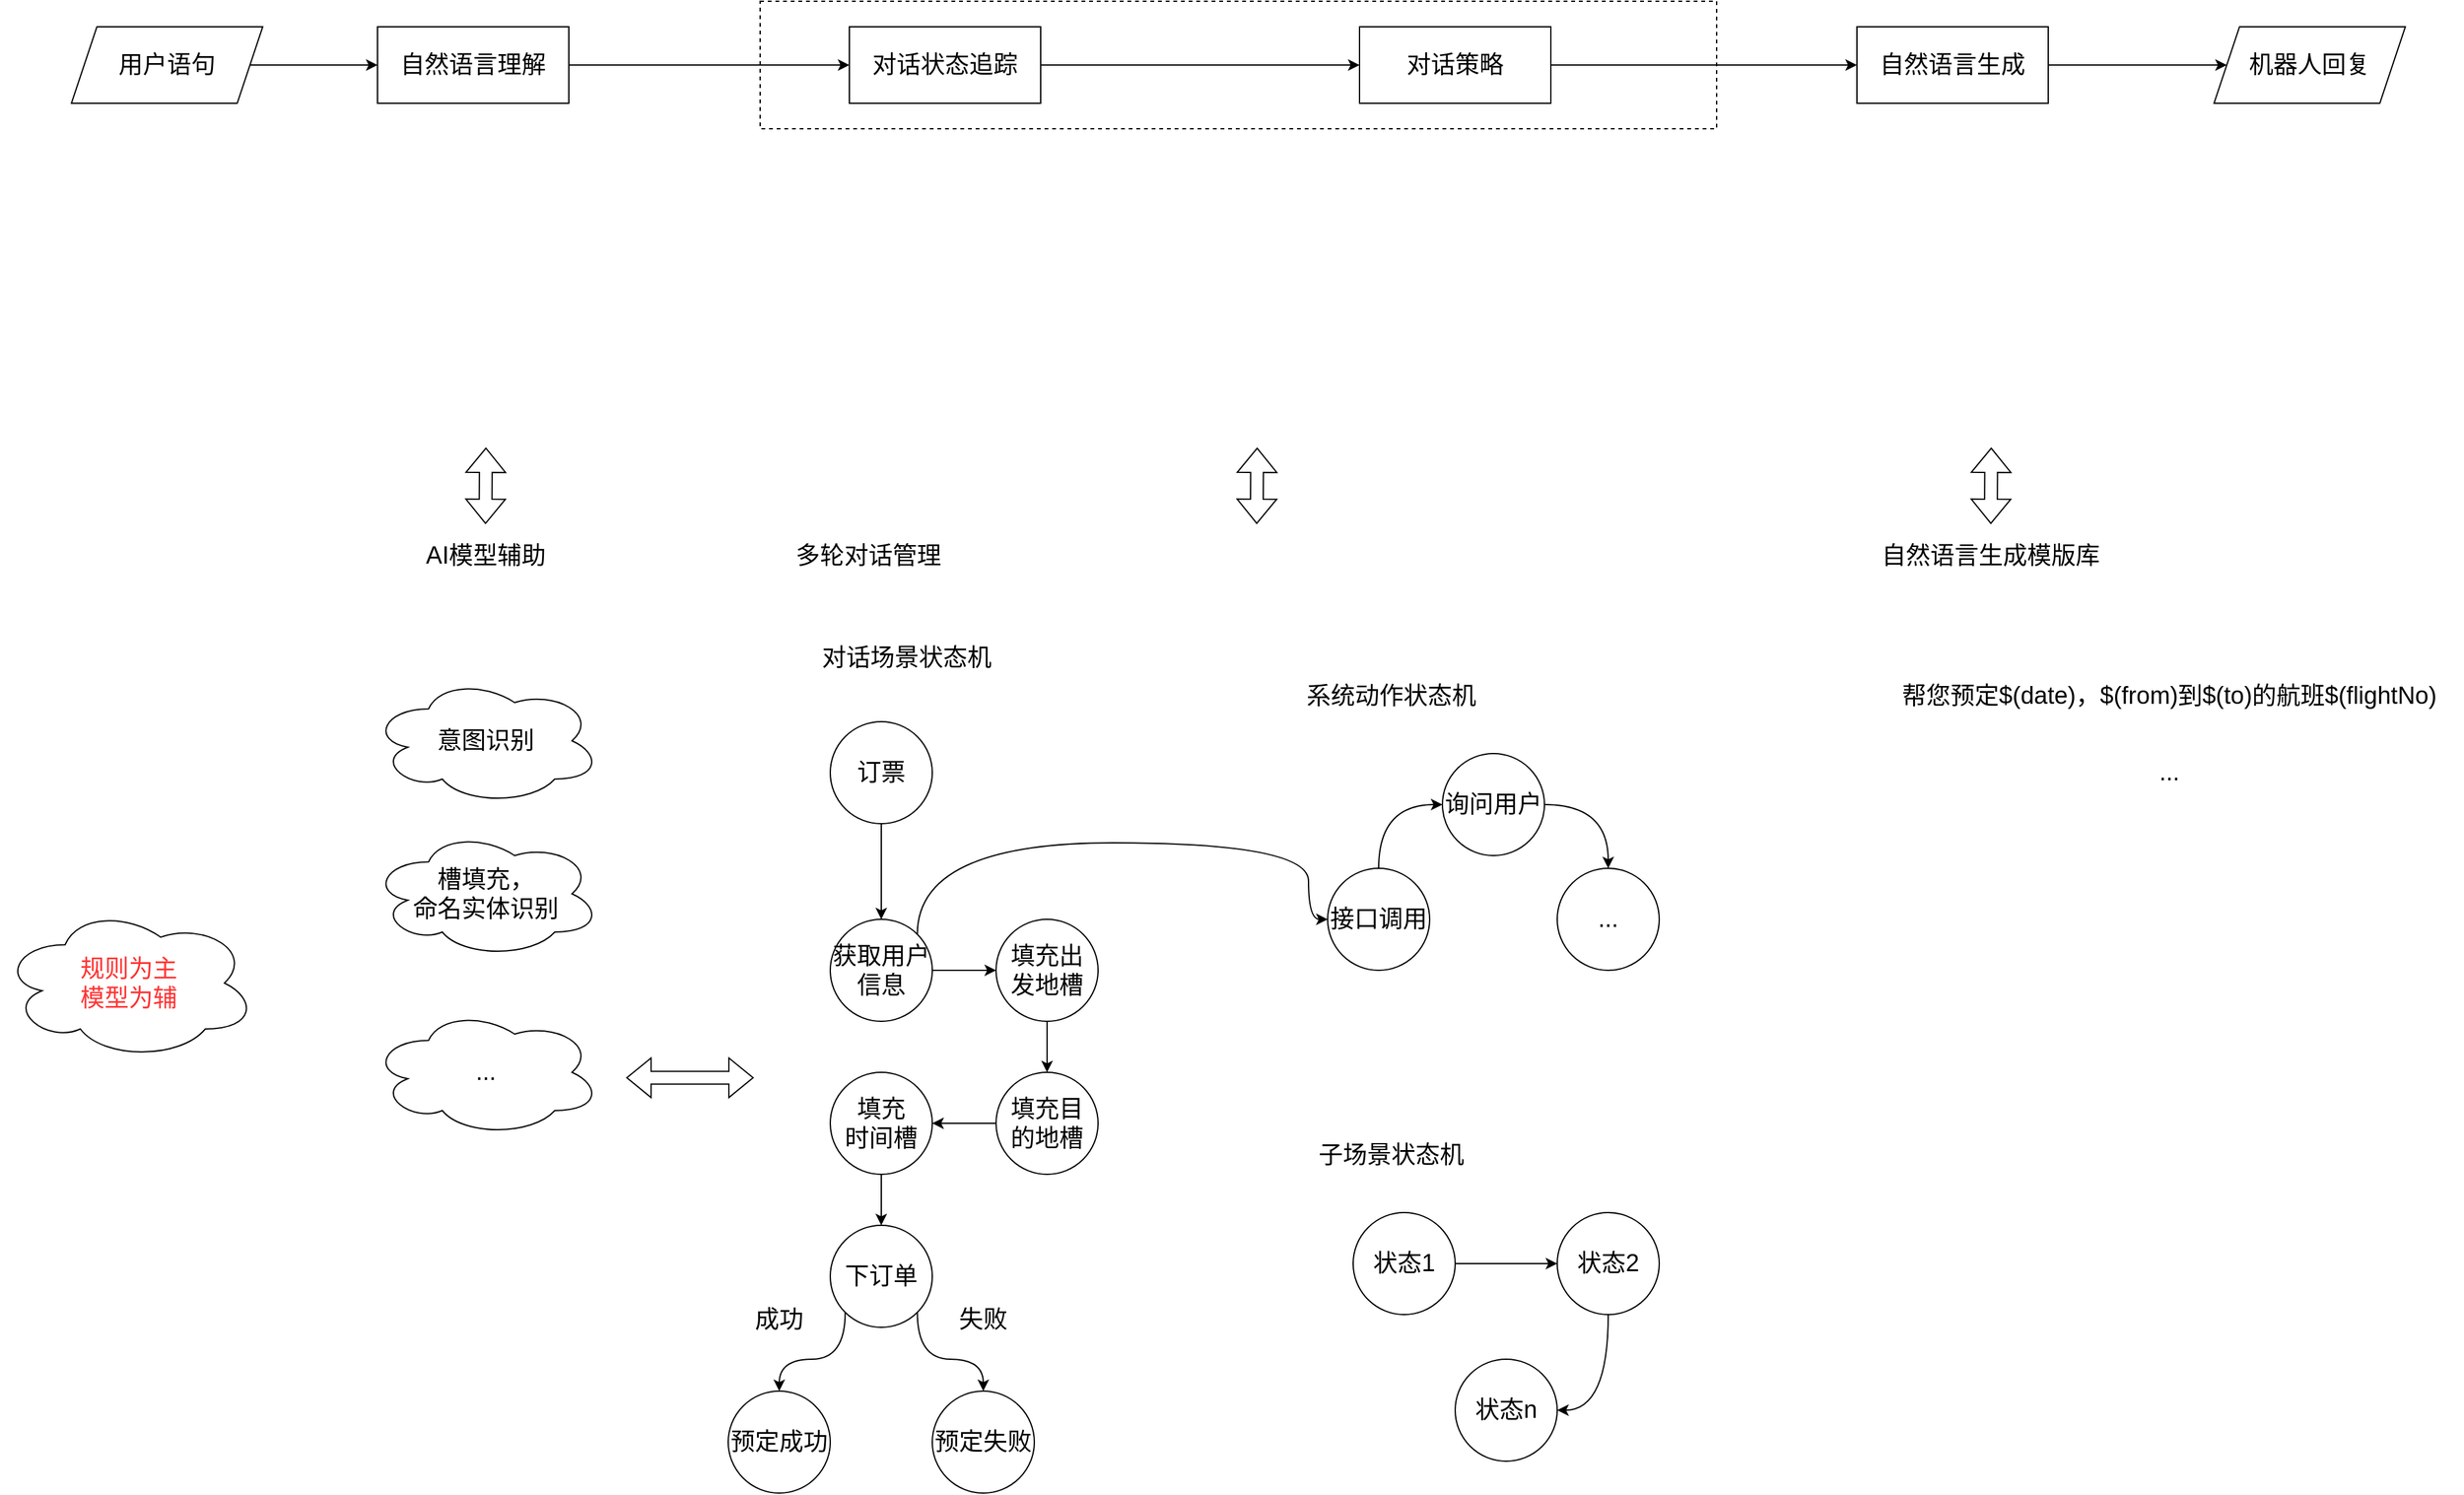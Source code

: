<mxfile version="16.0.3" type="github">
  <diagram id="rdF5DC8ADCqOEM-56Y4E" name="第 1 页">
    <mxGraphModel dx="1584" dy="516" grid="1" gridSize="10" guides="1" tooltips="1" connect="1" arrows="1" fold="1" page="1" pageScale="1" pageWidth="827" pageHeight="1169" math="0" shadow="0">
      <root>
        <mxCell id="0" />
        <mxCell id="1" parent="0" />
        <mxCell id="FymUpO2ddn1shdIVuSi2-87" style="edgeStyle=orthogonalEdgeStyle;curved=1;rounded=0;orthogonalLoop=1;jettySize=auto;html=1;exitX=0.5;exitY=1;exitDx=0;exitDy=0;entryX=0.5;entryY=0;entryDx=0;entryDy=0;fontSize=19;fontColor=#000000;" edge="1" parent="1" source="FymUpO2ddn1shdIVuSi2-1" target="FymUpO2ddn1shdIVuSi2-85">
          <mxGeometry relative="1" as="geometry" />
        </mxCell>
        <mxCell id="FymUpO2ddn1shdIVuSi2-1" value="&lt;span style=&quot;font-size: 19px&quot;&gt;订票&lt;/span&gt;" style="ellipse;whiteSpace=wrap;html=1;aspect=fixed;" vertex="1" parent="1">
          <mxGeometry x="565" y="695" width="80" height="80" as="geometry" />
        </mxCell>
        <mxCell id="FymUpO2ddn1shdIVuSi2-7" style="edgeStyle=orthogonalEdgeStyle;curved=1;rounded=0;orthogonalLoop=1;jettySize=auto;html=1;exitX=0.5;exitY=1;exitDx=0;exitDy=0;entryX=0.5;entryY=0;entryDx=0;entryDy=0;fontSize=19;" edge="1" parent="1" source="FymUpO2ddn1shdIVuSi2-3" target="FymUpO2ddn1shdIVuSi2-4">
          <mxGeometry relative="1" as="geometry" />
        </mxCell>
        <mxCell id="FymUpO2ddn1shdIVuSi2-3" value="&lt;span style=&quot;font-size: 19px&quot;&gt;填充出&lt;br&gt;发地槽&lt;/span&gt;" style="ellipse;whiteSpace=wrap;html=1;aspect=fixed;" vertex="1" parent="1">
          <mxGeometry x="695" y="850" width="80" height="80" as="geometry" />
        </mxCell>
        <mxCell id="FymUpO2ddn1shdIVuSi2-8" style="edgeStyle=orthogonalEdgeStyle;curved=1;rounded=0;orthogonalLoop=1;jettySize=auto;html=1;exitX=0;exitY=0.5;exitDx=0;exitDy=0;entryX=1;entryY=0.5;entryDx=0;entryDy=0;fontSize=19;" edge="1" parent="1" source="FymUpO2ddn1shdIVuSi2-4" target="FymUpO2ddn1shdIVuSi2-5">
          <mxGeometry relative="1" as="geometry" />
        </mxCell>
        <mxCell id="FymUpO2ddn1shdIVuSi2-4" value="&lt;span style=&quot;font-size: 19px&quot;&gt;填充目&lt;br&gt;的地槽&lt;/span&gt;" style="ellipse;whiteSpace=wrap;html=1;aspect=fixed;" vertex="1" parent="1">
          <mxGeometry x="695" y="970" width="80" height="80" as="geometry" />
        </mxCell>
        <mxCell id="FymUpO2ddn1shdIVuSi2-86" style="edgeStyle=orthogonalEdgeStyle;curved=1;rounded=0;orthogonalLoop=1;jettySize=auto;html=1;exitX=0.5;exitY=1;exitDx=0;exitDy=0;entryX=0.5;entryY=0;entryDx=0;entryDy=0;fontSize=19;fontColor=#000000;" edge="1" parent="1" source="FymUpO2ddn1shdIVuSi2-5" target="FymUpO2ddn1shdIVuSi2-77">
          <mxGeometry relative="1" as="geometry" />
        </mxCell>
        <mxCell id="FymUpO2ddn1shdIVuSi2-5" value="&lt;span style=&quot;font-size: 19px&quot;&gt;填充&lt;br&gt;时间槽&lt;/span&gt;" style="ellipse;whiteSpace=wrap;html=1;aspect=fixed;" vertex="1" parent="1">
          <mxGeometry x="565" y="970" width="80" height="80" as="geometry" />
        </mxCell>
        <mxCell id="FymUpO2ddn1shdIVuSi2-17" style="edgeStyle=orthogonalEdgeStyle;curved=1;rounded=0;orthogonalLoop=1;jettySize=auto;html=1;exitX=0.5;exitY=0;exitDx=0;exitDy=0;entryX=0;entryY=0.5;entryDx=0;entryDy=0;fontSize=19;" edge="1" parent="1" source="FymUpO2ddn1shdIVuSi2-10" target="FymUpO2ddn1shdIVuSi2-16">
          <mxGeometry relative="1" as="geometry" />
        </mxCell>
        <mxCell id="FymUpO2ddn1shdIVuSi2-10" value="&lt;span style=&quot;font-size: 19px&quot;&gt;接口调用&lt;/span&gt;" style="ellipse;whiteSpace=wrap;html=1;aspect=fixed;" vertex="1" parent="1">
          <mxGeometry x="955" y="810" width="80" height="80" as="geometry" />
        </mxCell>
        <mxCell id="FymUpO2ddn1shdIVuSi2-11" value="&lt;font style=&quot;font-size: 19px&quot;&gt;...&lt;/font&gt;" style="ellipse;whiteSpace=wrap;html=1;aspect=fixed;" vertex="1" parent="1">
          <mxGeometry x="1135" y="810" width="80" height="80" as="geometry" />
        </mxCell>
        <mxCell id="FymUpO2ddn1shdIVuSi2-18" style="edgeStyle=orthogonalEdgeStyle;curved=1;rounded=0;orthogonalLoop=1;jettySize=auto;html=1;exitX=1;exitY=0.5;exitDx=0;exitDy=0;fontSize=19;" edge="1" parent="1" source="FymUpO2ddn1shdIVuSi2-16" target="FymUpO2ddn1shdIVuSi2-11">
          <mxGeometry relative="1" as="geometry" />
        </mxCell>
        <mxCell id="FymUpO2ddn1shdIVuSi2-16" value="&lt;span style=&quot;font-size: 19px&quot;&gt;询问用户&lt;/span&gt;" style="ellipse;whiteSpace=wrap;html=1;aspect=fixed;" vertex="1" parent="1">
          <mxGeometry x="1045" y="720" width="80" height="80" as="geometry" />
        </mxCell>
        <mxCell id="FymUpO2ddn1shdIVuSi2-20" value="系统动作状态机" style="text;html=1;strokeColor=none;fillColor=none;align=center;verticalAlign=middle;whiteSpace=wrap;rounded=0;dashed=1;fontSize=19;" vertex="1" parent="1">
          <mxGeometry x="935" y="660" width="140" height="30" as="geometry" />
        </mxCell>
        <mxCell id="FymUpO2ddn1shdIVuSi2-21" value="对话场景状态机" style="text;html=1;strokeColor=none;fillColor=none;align=center;verticalAlign=middle;whiteSpace=wrap;rounded=0;dashed=1;fontSize=19;" vertex="1" parent="1">
          <mxGeometry x="555" y="630" width="140" height="30" as="geometry" />
        </mxCell>
        <mxCell id="FymUpO2ddn1shdIVuSi2-29" style="edgeStyle=orthogonalEdgeStyle;curved=1;rounded=0;orthogonalLoop=1;jettySize=auto;html=1;exitX=1;exitY=0.5;exitDx=0;exitDy=0;fontSize=19;" edge="1" parent="1" source="FymUpO2ddn1shdIVuSi2-25" target="FymUpO2ddn1shdIVuSi2-27">
          <mxGeometry relative="1" as="geometry" />
        </mxCell>
        <mxCell id="FymUpO2ddn1shdIVuSi2-25" value="&lt;span style=&quot;font-size: 19px&quot;&gt;状态1&lt;/span&gt;" style="ellipse;whiteSpace=wrap;html=1;aspect=fixed;" vertex="1" parent="1">
          <mxGeometry x="975" y="1080" width="80" height="80" as="geometry" />
        </mxCell>
        <mxCell id="FymUpO2ddn1shdIVuSi2-30" style="edgeStyle=orthogonalEdgeStyle;curved=1;rounded=0;orthogonalLoop=1;jettySize=auto;html=1;exitX=0.5;exitY=1;exitDx=0;exitDy=0;entryX=1;entryY=0.5;entryDx=0;entryDy=0;fontSize=19;" edge="1" parent="1" source="FymUpO2ddn1shdIVuSi2-27" target="FymUpO2ddn1shdIVuSi2-28">
          <mxGeometry relative="1" as="geometry" />
        </mxCell>
        <mxCell id="FymUpO2ddn1shdIVuSi2-27" value="&lt;span style=&quot;font-size: 19px&quot;&gt;状态2&lt;/span&gt;" style="ellipse;whiteSpace=wrap;html=1;aspect=fixed;" vertex="1" parent="1">
          <mxGeometry x="1135" y="1080" width="80" height="80" as="geometry" />
        </mxCell>
        <mxCell id="FymUpO2ddn1shdIVuSi2-28" value="&lt;span style=&quot;font-size: 19px&quot;&gt;状态n&lt;/span&gt;" style="ellipse;whiteSpace=wrap;html=1;aspect=fixed;" vertex="1" parent="1">
          <mxGeometry x="1055" y="1195" width="80" height="80" as="geometry" />
        </mxCell>
        <mxCell id="FymUpO2ddn1shdIVuSi2-35" value="子场景状态机" style="text;html=1;strokeColor=none;fillColor=none;align=center;verticalAlign=middle;whiteSpace=wrap;rounded=0;dashed=1;fontSize=19;" vertex="1" parent="1">
          <mxGeometry x="935" y="1020" width="140" height="30" as="geometry" />
        </mxCell>
        <mxCell id="FymUpO2ddn1shdIVuSi2-36" value="意图识别" style="ellipse;shape=cloud;whiteSpace=wrap;html=1;fontSize=19;fillColor=none;" vertex="1" parent="1">
          <mxGeometry x="205" y="660" width="180" height="100" as="geometry" />
        </mxCell>
        <mxCell id="FymUpO2ddn1shdIVuSi2-39" value="槽填充，&lt;br&gt;命名实体识别" style="ellipse;shape=cloud;whiteSpace=wrap;html=1;fontSize=19;fillColor=none;" vertex="1" parent="1">
          <mxGeometry x="205" y="780" width="180" height="100" as="geometry" />
        </mxCell>
        <mxCell id="FymUpO2ddn1shdIVuSi2-42" value="..." style="ellipse;shape=cloud;whiteSpace=wrap;html=1;fontSize=19;fillColor=none;" vertex="1" parent="1">
          <mxGeometry x="205" y="920" width="180" height="100" as="geometry" />
        </mxCell>
        <mxCell id="FymUpO2ddn1shdIVuSi2-45" value="" style="shape=flexArrow;endArrow=classic;startArrow=classic;html=1;rounded=0;fontSize=19;curved=1;" edge="1" parent="1">
          <mxGeometry width="100" height="100" relative="1" as="geometry">
            <mxPoint x="405" y="974.29" as="sourcePoint" />
            <mxPoint x="505" y="974.29" as="targetPoint" />
          </mxGeometry>
        </mxCell>
        <mxCell id="FymUpO2ddn1shdIVuSi2-46" value="AI模型辅助" style="text;html=1;strokeColor=none;fillColor=none;align=center;verticalAlign=middle;whiteSpace=wrap;rounded=0;dashed=1;fontSize=19;" vertex="1" parent="1">
          <mxGeometry x="225" y="550" width="140" height="30" as="geometry" />
        </mxCell>
        <mxCell id="FymUpO2ddn1shdIVuSi2-48" value="多轮对话管理" style="text;html=1;strokeColor=none;fillColor=none;align=center;verticalAlign=middle;whiteSpace=wrap;rounded=0;dashed=1;fontSize=19;" vertex="1" parent="1">
          <mxGeometry x="525" y="550" width="140" height="30" as="geometry" />
        </mxCell>
        <mxCell id="FymUpO2ddn1shdIVuSi2-52" value="&lt;font color=&quot;#ff3333&quot;&gt;规则为主&lt;br&gt;模型为辅&lt;/font&gt;" style="ellipse;shape=cloud;whiteSpace=wrap;html=1;fontSize=19;fillColor=none;" vertex="1" parent="1">
          <mxGeometry x="-85" y="840" width="200" height="120" as="geometry" />
        </mxCell>
        <mxCell id="FymUpO2ddn1shdIVuSi2-61" style="edgeStyle=orthogonalEdgeStyle;curved=1;rounded=0;orthogonalLoop=1;jettySize=auto;html=1;exitX=1;exitY=0.5;exitDx=0;exitDy=0;entryX=0;entryY=0.5;entryDx=0;entryDy=0;fontSize=19;fontColor=#000000;" edge="1" parent="1" source="FymUpO2ddn1shdIVuSi2-54" target="FymUpO2ddn1shdIVuSi2-56">
          <mxGeometry relative="1" as="geometry" />
        </mxCell>
        <mxCell id="FymUpO2ddn1shdIVuSi2-54" value="&lt;font color=&quot;#000000&quot;&gt;用户语句&lt;/font&gt;" style="shape=parallelogram;perimeter=parallelogramPerimeter;whiteSpace=wrap;html=1;fixedSize=1;fontSize=19;fontColor=#FF3333;fillColor=none;" vertex="1" parent="1">
          <mxGeometry x="-30" y="150" width="150" height="60" as="geometry" />
        </mxCell>
        <mxCell id="FymUpO2ddn1shdIVuSi2-62" style="edgeStyle=orthogonalEdgeStyle;curved=1;rounded=0;orthogonalLoop=1;jettySize=auto;html=1;exitX=1;exitY=0.5;exitDx=0;exitDy=0;entryX=0;entryY=0.5;entryDx=0;entryDy=0;fontSize=19;fontColor=#000000;" edge="1" parent="1" source="FymUpO2ddn1shdIVuSi2-56" target="FymUpO2ddn1shdIVuSi2-57">
          <mxGeometry relative="1" as="geometry" />
        </mxCell>
        <mxCell id="FymUpO2ddn1shdIVuSi2-56" value="自然语言理解" style="rounded=0;whiteSpace=wrap;html=1;fontSize=19;fontColor=#000000;fillColor=none;" vertex="1" parent="1">
          <mxGeometry x="210" y="150" width="150" height="60" as="geometry" />
        </mxCell>
        <mxCell id="FymUpO2ddn1shdIVuSi2-63" style="edgeStyle=orthogonalEdgeStyle;curved=1;rounded=0;orthogonalLoop=1;jettySize=auto;html=1;exitX=1;exitY=0.5;exitDx=0;exitDy=0;entryX=0;entryY=0.5;entryDx=0;entryDy=0;fontSize=19;fontColor=#000000;" edge="1" parent="1" source="FymUpO2ddn1shdIVuSi2-57" target="FymUpO2ddn1shdIVuSi2-58">
          <mxGeometry relative="1" as="geometry" />
        </mxCell>
        <mxCell id="FymUpO2ddn1shdIVuSi2-57" value="对话状态追踪" style="rounded=0;whiteSpace=wrap;html=1;fontSize=19;fontColor=#000000;fillColor=none;" vertex="1" parent="1">
          <mxGeometry x="580" y="150" width="150" height="60" as="geometry" />
        </mxCell>
        <mxCell id="FymUpO2ddn1shdIVuSi2-64" style="edgeStyle=orthogonalEdgeStyle;curved=1;rounded=0;orthogonalLoop=1;jettySize=auto;html=1;exitX=1;exitY=0.5;exitDx=0;exitDy=0;entryX=0;entryY=0.5;entryDx=0;entryDy=0;fontSize=19;fontColor=#000000;" edge="1" parent="1" source="FymUpO2ddn1shdIVuSi2-58" target="FymUpO2ddn1shdIVuSi2-59">
          <mxGeometry relative="1" as="geometry" />
        </mxCell>
        <mxCell id="FymUpO2ddn1shdIVuSi2-58" value="对话策略" style="rounded=0;whiteSpace=wrap;html=1;fontSize=19;fontColor=#000000;fillColor=none;" vertex="1" parent="1">
          <mxGeometry x="980" y="150" width="150" height="60" as="geometry" />
        </mxCell>
        <mxCell id="FymUpO2ddn1shdIVuSi2-65" style="edgeStyle=orthogonalEdgeStyle;curved=1;rounded=0;orthogonalLoop=1;jettySize=auto;html=1;exitX=1;exitY=0.5;exitDx=0;exitDy=0;entryX=0;entryY=0.5;entryDx=0;entryDy=0;fontSize=19;fontColor=#000000;" edge="1" parent="1" source="FymUpO2ddn1shdIVuSi2-59" target="FymUpO2ddn1shdIVuSi2-60">
          <mxGeometry relative="1" as="geometry" />
        </mxCell>
        <mxCell id="FymUpO2ddn1shdIVuSi2-59" value="自然语言生成" style="rounded=0;whiteSpace=wrap;html=1;fontSize=19;fontColor=#000000;fillColor=none;" vertex="1" parent="1">
          <mxGeometry x="1370" y="150" width="150" height="60" as="geometry" />
        </mxCell>
        <mxCell id="FymUpO2ddn1shdIVuSi2-60" value="&lt;font color=&quot;#000000&quot;&gt;&lt;span&gt;机器人回复&lt;/span&gt;&lt;/font&gt;" style="shape=parallelogram;perimeter=parallelogramPerimeter;whiteSpace=wrap;html=1;fixedSize=1;fontSize=19;fontColor=#FF3333;fillColor=none;" vertex="1" parent="1">
          <mxGeometry x="1650" y="150" width="150" height="60" as="geometry" />
        </mxCell>
        <mxCell id="FymUpO2ddn1shdIVuSi2-67" value="" style="shape=flexArrow;endArrow=classic;startArrow=classic;html=1;rounded=0;fontSize=19;fontColor=#000000;curved=1;" edge="1" parent="1">
          <mxGeometry width="100" height="100" relative="1" as="geometry">
            <mxPoint x="294.67" y="540" as="sourcePoint" />
            <mxPoint x="295" y="480" as="targetPoint" />
          </mxGeometry>
        </mxCell>
        <mxCell id="FymUpO2ddn1shdIVuSi2-68" value="" style="rounded=0;whiteSpace=wrap;html=1;fontSize=19;fontColor=#000000;fillColor=none;dashed=1;" vertex="1" parent="1">
          <mxGeometry x="510" y="130" width="750" height="100" as="geometry" />
        </mxCell>
        <mxCell id="FymUpO2ddn1shdIVuSi2-70" value="" style="shape=flexArrow;endArrow=classic;startArrow=classic;html=1;rounded=0;fontSize=19;fontColor=#000000;curved=1;" edge="1" parent="1">
          <mxGeometry width="100" height="100" relative="1" as="geometry">
            <mxPoint x="899.41" y="540" as="sourcePoint" />
            <mxPoint x="899.74" y="480" as="targetPoint" />
          </mxGeometry>
        </mxCell>
        <mxCell id="FymUpO2ddn1shdIVuSi2-71" value="帮您预定$(date)，$(from)到$(to)的航班$(flightNo)" style="text;html=1;strokeColor=none;fillColor=none;align=center;verticalAlign=middle;whiteSpace=wrap;rounded=0;dashed=1;fontSize=19;fontColor=#000000;" vertex="1" parent="1">
          <mxGeometry x="1385" y="660" width="460" height="30" as="geometry" />
        </mxCell>
        <mxCell id="FymUpO2ddn1shdIVuSi2-73" value="..." style="text;html=1;strokeColor=none;fillColor=none;align=center;verticalAlign=middle;whiteSpace=wrap;rounded=0;dashed=1;fontSize=19;fontColor=#000000;" vertex="1" parent="1">
          <mxGeometry x="1385" y="720" width="460" height="30" as="geometry" />
        </mxCell>
        <mxCell id="FymUpO2ddn1shdIVuSi2-75" value="自然语言生成模版库" style="text;html=1;strokeColor=none;fillColor=none;align=center;verticalAlign=middle;whiteSpace=wrap;rounded=0;dashed=1;fontSize=19;" vertex="1" parent="1">
          <mxGeometry x="1375" y="550" width="200" height="30" as="geometry" />
        </mxCell>
        <mxCell id="FymUpO2ddn1shdIVuSi2-76" value="" style="shape=flexArrow;endArrow=classic;startArrow=classic;html=1;rounded=0;fontSize=19;fontColor=#000000;curved=1;" edge="1" parent="1">
          <mxGeometry width="100" height="100" relative="1" as="geometry">
            <mxPoint x="1475" y="540" as="sourcePoint" />
            <mxPoint x="1475.33" y="480" as="targetPoint" />
          </mxGeometry>
        </mxCell>
        <mxCell id="FymUpO2ddn1shdIVuSi2-81" style="edgeStyle=orthogonalEdgeStyle;curved=1;rounded=0;orthogonalLoop=1;jettySize=auto;html=1;exitX=0;exitY=1;exitDx=0;exitDy=0;entryX=0.5;entryY=0;entryDx=0;entryDy=0;fontSize=19;fontColor=#000000;" edge="1" parent="1" source="FymUpO2ddn1shdIVuSi2-77" target="FymUpO2ddn1shdIVuSi2-78">
          <mxGeometry relative="1" as="geometry" />
        </mxCell>
        <mxCell id="FymUpO2ddn1shdIVuSi2-82" style="edgeStyle=orthogonalEdgeStyle;curved=1;rounded=0;orthogonalLoop=1;jettySize=auto;html=1;exitX=1;exitY=1;exitDx=0;exitDy=0;entryX=0.5;entryY=0;entryDx=0;entryDy=0;fontSize=19;fontColor=#000000;" edge="1" parent="1" source="FymUpO2ddn1shdIVuSi2-77" target="FymUpO2ddn1shdIVuSi2-79">
          <mxGeometry relative="1" as="geometry" />
        </mxCell>
        <mxCell id="FymUpO2ddn1shdIVuSi2-77" value="&lt;span style=&quot;font-size: 19px&quot;&gt;下订单&lt;/span&gt;" style="ellipse;whiteSpace=wrap;html=1;aspect=fixed;" vertex="1" parent="1">
          <mxGeometry x="565" y="1090" width="80" height="80" as="geometry" />
        </mxCell>
        <mxCell id="FymUpO2ddn1shdIVuSi2-78" value="&lt;span style=&quot;font-size: 19px&quot;&gt;预定成功&lt;/span&gt;" style="ellipse;whiteSpace=wrap;html=1;aspect=fixed;" vertex="1" parent="1">
          <mxGeometry x="485" y="1220" width="80" height="80" as="geometry" />
        </mxCell>
        <mxCell id="FymUpO2ddn1shdIVuSi2-79" value="&lt;span style=&quot;font-size: 19px&quot;&gt;预定失败&lt;/span&gt;" style="ellipse;whiteSpace=wrap;html=1;aspect=fixed;" vertex="1" parent="1">
          <mxGeometry x="645" y="1220" width="80" height="80" as="geometry" />
        </mxCell>
        <mxCell id="FymUpO2ddn1shdIVuSi2-83" value="成功" style="text;html=1;strokeColor=none;fillColor=none;align=center;verticalAlign=middle;whiteSpace=wrap;rounded=0;dashed=1;fontSize=19;fontColor=#000000;" vertex="1" parent="1">
          <mxGeometry x="495" y="1149" width="60" height="30" as="geometry" />
        </mxCell>
        <mxCell id="FymUpO2ddn1shdIVuSi2-84" value="失败" style="text;html=1;strokeColor=none;fillColor=none;align=center;verticalAlign=middle;whiteSpace=wrap;rounded=0;dashed=1;fontSize=19;fontColor=#000000;" vertex="1" parent="1">
          <mxGeometry x="655" y="1149" width="60" height="30" as="geometry" />
        </mxCell>
        <mxCell id="FymUpO2ddn1shdIVuSi2-88" style="edgeStyle=orthogonalEdgeStyle;curved=1;rounded=0;orthogonalLoop=1;jettySize=auto;html=1;exitX=1;exitY=0.5;exitDx=0;exitDy=0;entryX=0;entryY=0.5;entryDx=0;entryDy=0;fontSize=19;fontColor=#000000;" edge="1" parent="1" source="FymUpO2ddn1shdIVuSi2-85" target="FymUpO2ddn1shdIVuSi2-3">
          <mxGeometry relative="1" as="geometry" />
        </mxCell>
        <mxCell id="FymUpO2ddn1shdIVuSi2-89" style="edgeStyle=orthogonalEdgeStyle;curved=1;rounded=0;orthogonalLoop=1;jettySize=auto;html=1;exitX=1;exitY=0;exitDx=0;exitDy=0;entryX=0;entryY=0.5;entryDx=0;entryDy=0;fontSize=19;fontColor=#000000;" edge="1" parent="1" source="FymUpO2ddn1shdIVuSi2-85" target="FymUpO2ddn1shdIVuSi2-10">
          <mxGeometry relative="1" as="geometry">
            <Array as="points">
              <mxPoint x="633" y="790" />
              <mxPoint x="940" y="790" />
              <mxPoint x="940" y="850" />
            </Array>
          </mxGeometry>
        </mxCell>
        <mxCell id="FymUpO2ddn1shdIVuSi2-85" value="&lt;span style=&quot;font-size: 19px&quot;&gt;获取用户信息&lt;/span&gt;" style="ellipse;whiteSpace=wrap;html=1;aspect=fixed;" vertex="1" parent="1">
          <mxGeometry x="565" y="850" width="80" height="80" as="geometry" />
        </mxCell>
      </root>
    </mxGraphModel>
  </diagram>
</mxfile>
